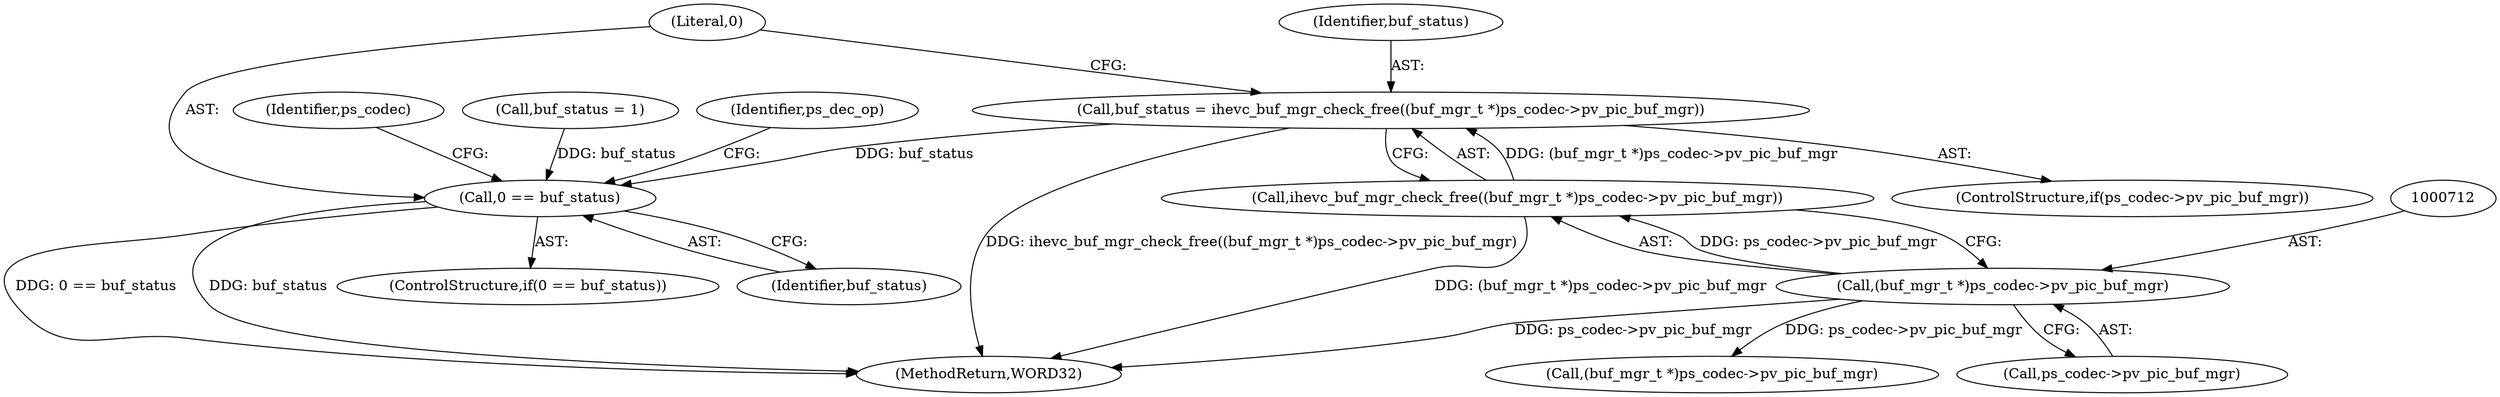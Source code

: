 digraph "0_Android_a33f6725d7e9f92330f995ce2dcf4faa33f6433f@API" {
"1000708" [label="(Call,buf_status = ihevc_buf_mgr_check_free((buf_mgr_t *)ps_codec->pv_pic_buf_mgr))"];
"1000710" [label="(Call,ihevc_buf_mgr_check_free((buf_mgr_t *)ps_codec->pv_pic_buf_mgr))"];
"1000711" [label="(Call,(buf_mgr_t *)ps_codec->pv_pic_buf_mgr)"];
"1000717" [label="(Call,0 == buf_status)"];
"1000708" [label="(Call,buf_status = ihevc_buf_mgr_check_free((buf_mgr_t *)ps_codec->pv_pic_buf_mgr))"];
"1001906" [label="(MethodReturn,WORD32)"];
"1000713" [label="(Call,ps_codec->pv_pic_buf_mgr)"];
"1000737" [label="(Identifier,ps_codec)"];
"1001699" [label="(Call,(buf_mgr_t *)ps_codec->pv_pic_buf_mgr)"];
"1000716" [label="(ControlStructure,if(0 == buf_status))"];
"1000710" [label="(Call,ihevc_buf_mgr_check_free((buf_mgr_t *)ps_codec->pv_pic_buf_mgr))"];
"1000709" [label="(Identifier,buf_status)"];
"1000718" [label="(Literal,0)"];
"1000719" [label="(Identifier,buf_status)"];
"1000701" [label="(Call,buf_status = 1)"];
"1000723" [label="(Identifier,ps_dec_op)"];
"1000704" [label="(ControlStructure,if(ps_codec->pv_pic_buf_mgr))"];
"1000717" [label="(Call,0 == buf_status)"];
"1000711" [label="(Call,(buf_mgr_t *)ps_codec->pv_pic_buf_mgr)"];
"1000708" -> "1000704"  [label="AST: "];
"1000708" -> "1000710"  [label="CFG: "];
"1000709" -> "1000708"  [label="AST: "];
"1000710" -> "1000708"  [label="AST: "];
"1000718" -> "1000708"  [label="CFG: "];
"1000708" -> "1001906"  [label="DDG: ihevc_buf_mgr_check_free((buf_mgr_t *)ps_codec->pv_pic_buf_mgr)"];
"1000710" -> "1000708"  [label="DDG: (buf_mgr_t *)ps_codec->pv_pic_buf_mgr"];
"1000708" -> "1000717"  [label="DDG: buf_status"];
"1000710" -> "1000711"  [label="CFG: "];
"1000711" -> "1000710"  [label="AST: "];
"1000710" -> "1001906"  [label="DDG: (buf_mgr_t *)ps_codec->pv_pic_buf_mgr"];
"1000711" -> "1000710"  [label="DDG: ps_codec->pv_pic_buf_mgr"];
"1000711" -> "1000713"  [label="CFG: "];
"1000712" -> "1000711"  [label="AST: "];
"1000713" -> "1000711"  [label="AST: "];
"1000711" -> "1001906"  [label="DDG: ps_codec->pv_pic_buf_mgr"];
"1000711" -> "1001699"  [label="DDG: ps_codec->pv_pic_buf_mgr"];
"1000717" -> "1000716"  [label="AST: "];
"1000717" -> "1000719"  [label="CFG: "];
"1000718" -> "1000717"  [label="AST: "];
"1000719" -> "1000717"  [label="AST: "];
"1000723" -> "1000717"  [label="CFG: "];
"1000737" -> "1000717"  [label="CFG: "];
"1000717" -> "1001906"  [label="DDG: 0 == buf_status"];
"1000717" -> "1001906"  [label="DDG: buf_status"];
"1000701" -> "1000717"  [label="DDG: buf_status"];
}
